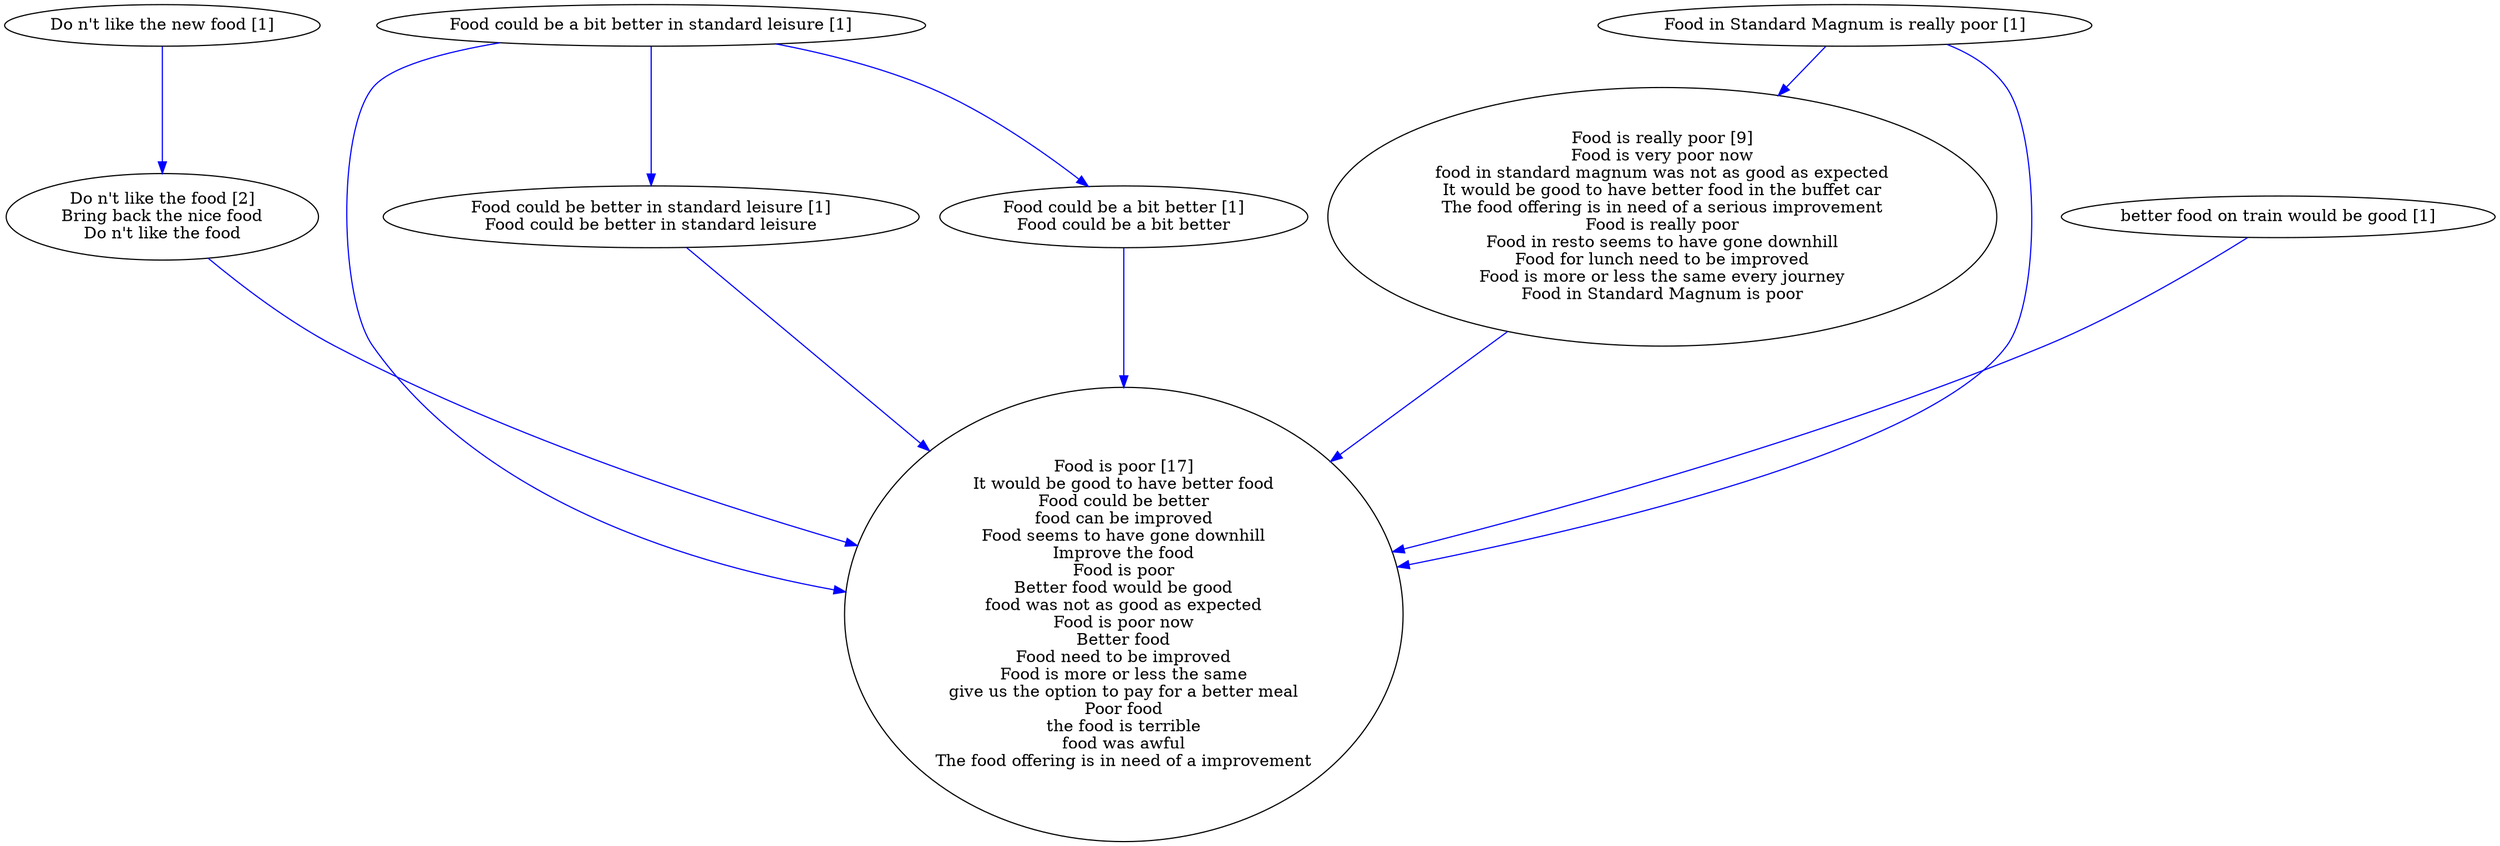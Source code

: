 digraph collapsedGraph {
"Food is really poor [9]\nFood is very poor now\nfood in standard magnum was not as good as expected\nIt would be good to have better food in the buffet car\nThe food offering is in need of a serious improvement\nFood is really poor\nFood in resto seems to have gone downhill\nFood for lunch need to be improved\nFood is more or less the same every journey\nFood in Standard Magnum is poor""Do n't like the food [2]\nBring back the nice food\nDo n't like the food""Food is poor [17]\nIt would be good to have better food\nFood could be better\nfood can be improved\nFood seems to have gone downhill\nImprove the food\nFood is poor\nBetter food would be good\nfood was not as good as expected\nFood is poor now\nBetter food\nFood need to be improved\nFood is more or less the same\ngive us the option to pay for a better meal\nPoor food\nthe food is terrible\nfood was awful\nThe food offering is in need of a improvement""Do n't like the new food [1]""Food could be a bit better in standard leisure [1]""Food could be better in standard leisure [1]\nFood could be better in standard leisure""Food could be a bit better [1]\nFood could be a bit better""Food in Standard Magnum is really poor [1]""better food on train would be good [1]""Do n't like the new food [1]" -> "Do n't like the food [2]\nBring back the nice food\nDo n't like the food" [color=blue]
"Food could be a bit better in standard leisure [1]" -> "Food could be better in standard leisure [1]\nFood could be better in standard leisure" [color=blue]
"Food could be a bit better in standard leisure [1]" -> "Food could be a bit better [1]\nFood could be a bit better" [color=blue]
"Food in Standard Magnum is really poor [1]" -> "Food is really poor [9]\nFood is very poor now\nfood in standard magnum was not as good as expected\nIt would be good to have better food in the buffet car\nThe food offering is in need of a serious improvement\nFood is really poor\nFood in resto seems to have gone downhill\nFood for lunch need to be improved\nFood is more or less the same every journey\nFood in Standard Magnum is poor" [color=blue]
"Do n't like the food [2]\nBring back the nice food\nDo n't like the food" -> "Food is poor [17]\nIt would be good to have better food\nFood could be better\nfood can be improved\nFood seems to have gone downhill\nImprove the food\nFood is poor\nBetter food would be good\nfood was not as good as expected\nFood is poor now\nBetter food\nFood need to be improved\nFood is more or less the same\ngive us the option to pay for a better meal\nPoor food\nthe food is terrible\nfood was awful\nThe food offering is in need of a improvement" [color=blue]
"Food could be a bit better in standard leisure [1]" -> "Food is poor [17]\nIt would be good to have better food\nFood could be better\nfood can be improved\nFood seems to have gone downhill\nImprove the food\nFood is poor\nBetter food would be good\nfood was not as good as expected\nFood is poor now\nBetter food\nFood need to be improved\nFood is more or less the same\ngive us the option to pay for a better meal\nPoor food\nthe food is terrible\nfood was awful\nThe food offering is in need of a improvement" [color=blue]
"Food could be better in standard leisure [1]\nFood could be better in standard leisure" -> "Food is poor [17]\nIt would be good to have better food\nFood could be better\nfood can be improved\nFood seems to have gone downhill\nImprove the food\nFood is poor\nBetter food would be good\nfood was not as good as expected\nFood is poor now\nBetter food\nFood need to be improved\nFood is more or less the same\ngive us the option to pay for a better meal\nPoor food\nthe food is terrible\nfood was awful\nThe food offering is in need of a improvement" [color=blue]
"Food could be a bit better [1]\nFood could be a bit better" -> "Food is poor [17]\nIt would be good to have better food\nFood could be better\nfood can be improved\nFood seems to have gone downhill\nImprove the food\nFood is poor\nBetter food would be good\nfood was not as good as expected\nFood is poor now\nBetter food\nFood need to be improved\nFood is more or less the same\ngive us the option to pay for a better meal\nPoor food\nthe food is terrible\nfood was awful\nThe food offering is in need of a improvement" [color=blue]
"Food in Standard Magnum is really poor [1]" -> "Food is poor [17]\nIt would be good to have better food\nFood could be better\nfood can be improved\nFood seems to have gone downhill\nImprove the food\nFood is poor\nBetter food would be good\nfood was not as good as expected\nFood is poor now\nBetter food\nFood need to be improved\nFood is more or less the same\ngive us the option to pay for a better meal\nPoor food\nthe food is terrible\nfood was awful\nThe food offering is in need of a improvement" [color=blue]
"Food is really poor [9]\nFood is very poor now\nfood in standard magnum was not as good as expected\nIt would be good to have better food in the buffet car\nThe food offering is in need of a serious improvement\nFood is really poor\nFood in resto seems to have gone downhill\nFood for lunch need to be improved\nFood is more or less the same every journey\nFood in Standard Magnum is poor" -> "Food is poor [17]\nIt would be good to have better food\nFood could be better\nfood can be improved\nFood seems to have gone downhill\nImprove the food\nFood is poor\nBetter food would be good\nfood was not as good as expected\nFood is poor now\nBetter food\nFood need to be improved\nFood is more or less the same\ngive us the option to pay for a better meal\nPoor food\nthe food is terrible\nfood was awful\nThe food offering is in need of a improvement" [color=blue]
"better food on train would be good [1]" -> "Food is poor [17]\nIt would be good to have better food\nFood could be better\nfood can be improved\nFood seems to have gone downhill\nImprove the food\nFood is poor\nBetter food would be good\nfood was not as good as expected\nFood is poor now\nBetter food\nFood need to be improved\nFood is more or less the same\ngive us the option to pay for a better meal\nPoor food\nthe food is terrible\nfood was awful\nThe food offering is in need of a improvement" [color=blue]
}